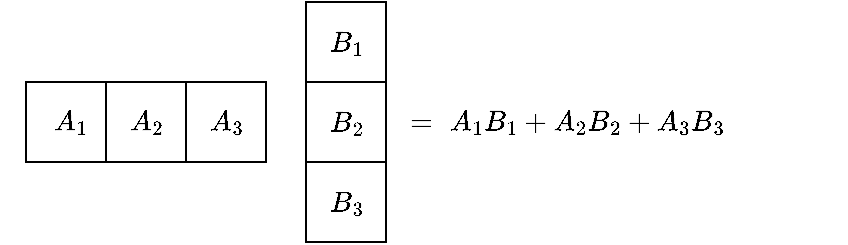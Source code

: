<mxfile>
    <diagram id="aPFuF-Y7tjtQSt4r1UhX" name="ページ1">
        <mxGraphModel dx="914" dy="369" grid="1" gridSize="10" guides="1" tooltips="1" connect="1" arrows="1" fold="1" page="1" pageScale="1" pageWidth="827" pageHeight="1169" math="1" shadow="0">
            <root>
                <mxCell id="0"/>
                <mxCell id="1" parent="0"/>
                <mxCell id="2" value="" style="whiteSpace=wrap;html=1;" vertex="1" parent="1">
                    <mxGeometry x="40" y="80" width="120" height="40" as="geometry"/>
                </mxCell>
                <mxCell id="4" value="" style="edgeStyle=none;orthogonalLoop=1;jettySize=auto;html=1;endArrow=none;endFill=0;" edge="1" parent="1">
                    <mxGeometry width="100" relative="1" as="geometry">
                        <mxPoint x="80" y="80" as="sourcePoint"/>
                        <mxPoint x="80" y="120" as="targetPoint"/>
                        <Array as="points"/>
                    </mxGeometry>
                </mxCell>
                <mxCell id="5" value="" style="edgeStyle=none;orthogonalLoop=1;jettySize=auto;html=1;endArrow=none;endFill=0;" edge="1" parent="1">
                    <mxGeometry width="100" relative="1" as="geometry">
                        <mxPoint x="120" y="80" as="sourcePoint"/>
                        <mxPoint x="120" y="120" as="targetPoint"/>
                        <Array as="points"/>
                    </mxGeometry>
                </mxCell>
                <mxCell id="6" value="$$A_1$$" style="text;html=1;align=center;verticalAlign=middle;resizable=0;points=[];autosize=1;strokeColor=none;fillColor=none;" vertex="1" parent="1">
                    <mxGeometry x="27" y="85" width="70" height="30" as="geometry"/>
                </mxCell>
                <mxCell id="7" value="$$A_2$$" style="text;html=1;align=center;verticalAlign=middle;resizable=0;points=[];autosize=1;strokeColor=none;fillColor=none;" vertex="1" parent="1">
                    <mxGeometry x="65" y="85" width="70" height="30" as="geometry"/>
                </mxCell>
                <mxCell id="8" value="$$A_3$$" style="text;html=1;align=center;verticalAlign=middle;resizable=0;points=[];autosize=1;strokeColor=none;fillColor=none;" vertex="1" parent="1">
                    <mxGeometry x="105" y="85" width="70" height="30" as="geometry"/>
                </mxCell>
                <mxCell id="9" value="" style="whiteSpace=wrap;html=1;" vertex="1" parent="1">
                    <mxGeometry x="180" y="40" width="40" height="120" as="geometry"/>
                </mxCell>
                <mxCell id="10" value="" style="edgeStyle=none;orthogonalLoop=1;jettySize=auto;html=1;endArrow=none;endFill=0;" edge="1" parent="1">
                    <mxGeometry width="100" relative="1" as="geometry">
                        <mxPoint x="180" y="80" as="sourcePoint"/>
                        <mxPoint x="220" y="80" as="targetPoint"/>
                        <Array as="points"/>
                    </mxGeometry>
                </mxCell>
                <mxCell id="11" value="" style="edgeStyle=none;orthogonalLoop=1;jettySize=auto;html=1;endArrow=none;endFill=0;" edge="1" parent="1">
                    <mxGeometry width="100" relative="1" as="geometry">
                        <mxPoint x="180" y="120" as="sourcePoint"/>
                        <mxPoint x="220" y="120" as="targetPoint"/>
                        <Array as="points"/>
                    </mxGeometry>
                </mxCell>
                <mxCell id="12" value="$$B_1$$" style="text;html=1;align=center;verticalAlign=middle;resizable=0;points=[];autosize=1;strokeColor=none;fillColor=none;" vertex="1" parent="1">
                    <mxGeometry x="165" y="45" width="70" height="30" as="geometry"/>
                </mxCell>
                <mxCell id="13" value="$$B_2$$" style="text;html=1;align=center;verticalAlign=middle;resizable=0;points=[];autosize=1;strokeColor=none;fillColor=none;" vertex="1" parent="1">
                    <mxGeometry x="165" y="85" width="70" height="30" as="geometry"/>
                </mxCell>
                <mxCell id="14" value="$$B_3$$" style="text;html=1;align=center;verticalAlign=middle;resizable=0;points=[];autosize=1;strokeColor=none;fillColor=none;" vertex="1" parent="1">
                    <mxGeometry x="165" y="125" width="70" height="30" as="geometry"/>
                </mxCell>
                <mxCell id="15" value="$$=$$" style="text;html=1;align=center;verticalAlign=middle;resizable=0;points=[];autosize=1;strokeColor=none;fillColor=none;" vertex="1" parent="1">
                    <mxGeometry x="207" y="85" width="60" height="30" as="geometry"/>
                </mxCell>
                <mxCell id="17" value="$$A_1B_1 + A_2B_2 + A_3B_3$$" style="text;html=1;align=left;verticalAlign=middle;resizable=0;points=[];autosize=1;strokeColor=none;fillColor=none;" vertex="1" parent="1">
                    <mxGeometry x="250" y="85" width="200" height="30" as="geometry"/>
                </mxCell>
            </root>
        </mxGraphModel>
    </diagram>
</mxfile>